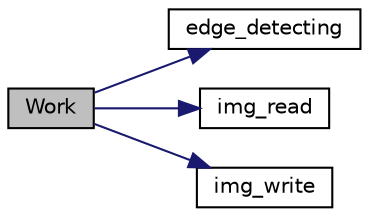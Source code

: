 digraph "Work"
{
 // LATEX_PDF_SIZE
  edge [fontname="Helvetica",fontsize="10",labelfontname="Helvetica",labelfontsize="10"];
  node [fontname="Helvetica",fontsize="10",shape=record];
  rankdir="LR";
  Node1 [label="Work",height=0.2,width=0.4,color="black", fillcolor="grey75", style="filled", fontcolor="black",tooltip=" "];
  Node1 -> Node2 [color="midnightblue",fontsize="10",style="solid",fontname="Helvetica"];
  Node2 [label="edge_detecting",height=0.2,width=0.4,color="black", fillcolor="white", style="filled",URL="$img__proces_8cpp.html#a460b50e10053ab4e957b16eb60df2e3e",tooltip=" "];
  Node1 -> Node3 [color="midnightblue",fontsize="10",style="solid",fontname="Helvetica"];
  Node3 [label="img_read",height=0.2,width=0.4,color="black", fillcolor="white", style="filled",URL="$img__proces_8cpp.html#ad9f454c15364682bb607240fdac83db7",tooltip=" "];
  Node1 -> Node4 [color="midnightblue",fontsize="10",style="solid",fontname="Helvetica"];
  Node4 [label="img_write",height=0.2,width=0.4,color="black", fillcolor="white", style="filled",URL="$img__proces_8cpp.html#a63417198c529b960ec8a21eaa9d256c3",tooltip=" "];
}
